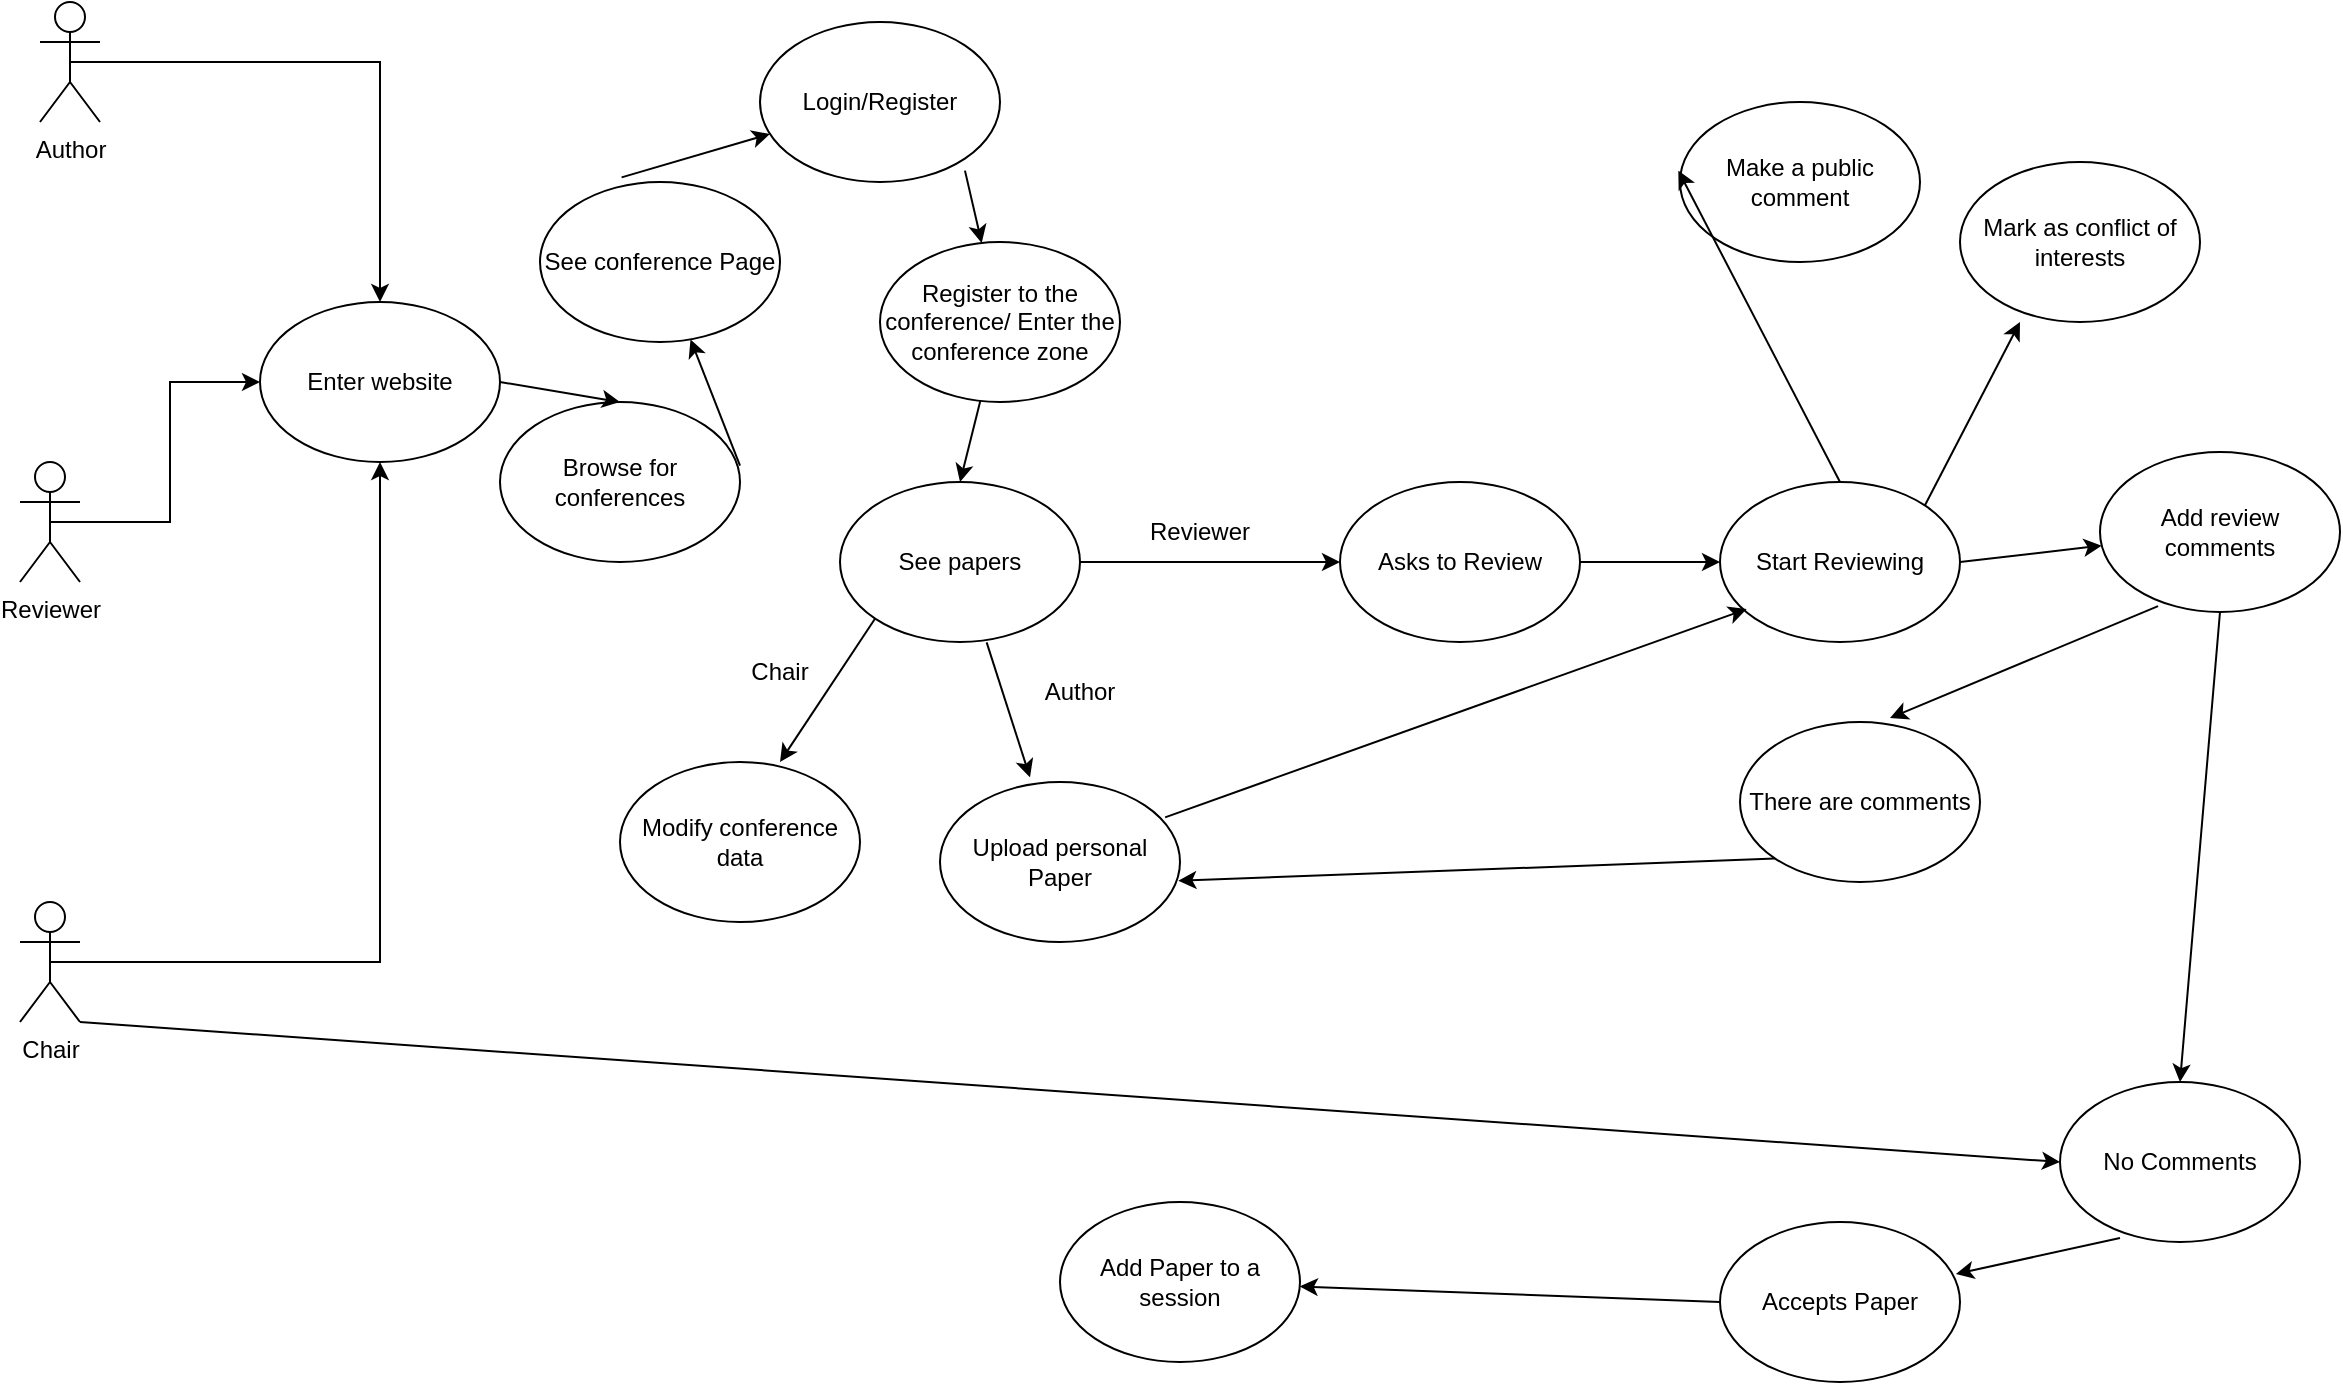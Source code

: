 <mxfile version="17.1.3" type="github">
  <diagram id="2HM-8lO5k_wtVmww8iGq" name="Page-1">
    <mxGraphModel dx="1422" dy="755" grid="1" gridSize="10" guides="1" tooltips="1" connect="1" arrows="1" fold="1" page="1" pageScale="1" pageWidth="850" pageHeight="1100" math="0" shadow="0">
      <root>
        <mxCell id="0" />
        <mxCell id="1" parent="0" />
        <mxCell id="B4I8ez_E7pYq7m58CyBX-11" style="edgeStyle=orthogonalEdgeStyle;rounded=0;orthogonalLoop=1;jettySize=auto;html=1;exitX=0.5;exitY=0.5;exitDx=0;exitDy=0;exitPerimeter=0;" edge="1" parent="1" source="B4I8ez_E7pYq7m58CyBX-1" target="B4I8ez_E7pYq7m58CyBX-9">
          <mxGeometry relative="1" as="geometry" />
        </mxCell>
        <mxCell id="B4I8ez_E7pYq7m58CyBX-1" value="Author&lt;br&gt;" style="shape=umlActor;verticalLabelPosition=bottom;verticalAlign=top;html=1;outlineConnect=0;" vertex="1" parent="1">
          <mxGeometry x="70" y="60" width="30" height="60" as="geometry" />
        </mxCell>
        <mxCell id="B4I8ez_E7pYq7m58CyBX-12" style="edgeStyle=orthogonalEdgeStyle;rounded=0;orthogonalLoop=1;jettySize=auto;html=1;exitX=0.5;exitY=0.5;exitDx=0;exitDy=0;exitPerimeter=0;" edge="1" parent="1" source="B4I8ez_E7pYq7m58CyBX-4" target="B4I8ez_E7pYq7m58CyBX-9">
          <mxGeometry relative="1" as="geometry" />
        </mxCell>
        <mxCell id="B4I8ez_E7pYq7m58CyBX-4" value="Reviewer&lt;br&gt;" style="shape=umlActor;verticalLabelPosition=bottom;verticalAlign=top;html=1;outlineConnect=0;" vertex="1" parent="1">
          <mxGeometry x="60" y="290" width="30" height="60" as="geometry" />
        </mxCell>
        <mxCell id="B4I8ez_E7pYq7m58CyBX-13" style="edgeStyle=orthogonalEdgeStyle;rounded=0;orthogonalLoop=1;jettySize=auto;html=1;exitX=0.5;exitY=0.5;exitDx=0;exitDy=0;exitPerimeter=0;" edge="1" parent="1" source="B4I8ez_E7pYq7m58CyBX-5" target="B4I8ez_E7pYq7m58CyBX-9">
          <mxGeometry relative="1" as="geometry" />
        </mxCell>
        <mxCell id="B4I8ez_E7pYq7m58CyBX-5" value="Chair" style="shape=umlActor;verticalLabelPosition=bottom;verticalAlign=top;html=1;outlineConnect=0;" vertex="1" parent="1">
          <mxGeometry x="60" y="510" width="30" height="60" as="geometry" />
        </mxCell>
        <mxCell id="B4I8ez_E7pYq7m58CyBX-7" value="Login/Register" style="ellipse;whiteSpace=wrap;html=1;" vertex="1" parent="1">
          <mxGeometry x="430" y="70" width="120" height="80" as="geometry" />
        </mxCell>
        <mxCell id="B4I8ez_E7pYq7m58CyBX-8" value="Register to the conference/ Enter the conference zone" style="ellipse;whiteSpace=wrap;html=1;" vertex="1" parent="1">
          <mxGeometry x="490" y="180" width="120" height="80" as="geometry" />
        </mxCell>
        <mxCell id="B4I8ez_E7pYq7m58CyBX-9" value="Enter website" style="ellipse;whiteSpace=wrap;html=1;" vertex="1" parent="1">
          <mxGeometry x="180" y="210" width="120" height="80" as="geometry" />
        </mxCell>
        <mxCell id="B4I8ez_E7pYq7m58CyBX-10" value="Browse for conferences" style="ellipse;whiteSpace=wrap;html=1;" vertex="1" parent="1">
          <mxGeometry x="300" y="260" width="120" height="80" as="geometry" />
        </mxCell>
        <mxCell id="B4I8ez_E7pYq7m58CyBX-15" value="" style="endArrow=classic;html=1;rounded=0;exitX=1;exitY=0.5;exitDx=0;exitDy=0;entryX=0.5;entryY=0;entryDx=0;entryDy=0;" edge="1" parent="1" source="B4I8ez_E7pYq7m58CyBX-9" target="B4I8ez_E7pYq7m58CyBX-10">
          <mxGeometry width="50" height="50" relative="1" as="geometry">
            <mxPoint x="410" y="360" as="sourcePoint" />
            <mxPoint x="460" y="310" as="targetPoint" />
          </mxGeometry>
        </mxCell>
        <mxCell id="B4I8ez_E7pYq7m58CyBX-16" value="See conference Page" style="ellipse;whiteSpace=wrap;html=1;" vertex="1" parent="1">
          <mxGeometry x="320" y="150" width="120" height="80" as="geometry" />
        </mxCell>
        <mxCell id="B4I8ez_E7pYq7m58CyBX-17" value="" style="endArrow=classic;html=1;rounded=0;exitX=1;exitY=0.398;exitDx=0;exitDy=0;exitPerimeter=0;" edge="1" parent="1" source="B4I8ez_E7pYq7m58CyBX-10" target="B4I8ez_E7pYq7m58CyBX-16">
          <mxGeometry width="50" height="50" relative="1" as="geometry">
            <mxPoint x="410" y="360" as="sourcePoint" />
            <mxPoint x="460" y="310" as="targetPoint" />
          </mxGeometry>
        </mxCell>
        <mxCell id="B4I8ez_E7pYq7m58CyBX-18" value="" style="endArrow=classic;html=1;rounded=0;exitX=0.34;exitY=-0.029;exitDx=0;exitDy=0;exitPerimeter=0;" edge="1" parent="1" source="B4I8ez_E7pYq7m58CyBX-16" target="B4I8ez_E7pYq7m58CyBX-7">
          <mxGeometry width="50" height="50" relative="1" as="geometry">
            <mxPoint x="440" y="190" as="sourcePoint" />
            <mxPoint x="490" y="140" as="targetPoint" />
          </mxGeometry>
        </mxCell>
        <mxCell id="B4I8ez_E7pYq7m58CyBX-19" value="" style="endArrow=classic;html=1;rounded=0;exitX=0.854;exitY=0.929;exitDx=0;exitDy=0;exitPerimeter=0;" edge="1" parent="1" source="B4I8ez_E7pYq7m58CyBX-7" target="B4I8ez_E7pYq7m58CyBX-8">
          <mxGeometry width="50" height="50" relative="1" as="geometry">
            <mxPoint x="410" y="360" as="sourcePoint" />
            <mxPoint x="460" y="310" as="targetPoint" />
          </mxGeometry>
        </mxCell>
        <mxCell id="B4I8ez_E7pYq7m58CyBX-20" value="See papers" style="ellipse;whiteSpace=wrap;html=1;" vertex="1" parent="1">
          <mxGeometry x="470" y="300" width="120" height="80" as="geometry" />
        </mxCell>
        <mxCell id="B4I8ez_E7pYq7m58CyBX-21" value="" style="endArrow=classic;html=1;rounded=0;entryX=0.5;entryY=0;entryDx=0;entryDy=0;" edge="1" parent="1" source="B4I8ez_E7pYq7m58CyBX-8" target="B4I8ez_E7pYq7m58CyBX-20">
          <mxGeometry width="50" height="50" relative="1" as="geometry">
            <mxPoint x="560" y="430" as="sourcePoint" />
            <mxPoint x="610" y="380" as="targetPoint" />
          </mxGeometry>
        </mxCell>
        <mxCell id="B4I8ez_E7pYq7m58CyBX-22" value="" style="endArrow=classic;html=1;rounded=0;exitX=0;exitY=1;exitDx=0;exitDy=0;" edge="1" parent="1" source="B4I8ez_E7pYq7m58CyBX-20">
          <mxGeometry width="50" height="50" relative="1" as="geometry">
            <mxPoint x="410" y="360" as="sourcePoint" />
            <mxPoint x="440" y="440" as="targetPoint" />
          </mxGeometry>
        </mxCell>
        <mxCell id="B4I8ez_E7pYq7m58CyBX-23" value="Modify conference data" style="ellipse;whiteSpace=wrap;html=1;" vertex="1" parent="1">
          <mxGeometry x="360" y="440" width="120" height="80" as="geometry" />
        </mxCell>
        <mxCell id="B4I8ez_E7pYq7m58CyBX-24" value="Chair" style="text;html=1;strokeColor=none;fillColor=none;align=center;verticalAlign=middle;whiteSpace=wrap;rounded=0;" vertex="1" parent="1">
          <mxGeometry x="410" y="380" width="60" height="30" as="geometry" />
        </mxCell>
        <mxCell id="B4I8ez_E7pYq7m58CyBX-25" value="Upload personal Paper" style="ellipse;whiteSpace=wrap;html=1;" vertex="1" parent="1">
          <mxGeometry x="520" y="450" width="120" height="80" as="geometry" />
        </mxCell>
        <mxCell id="B4I8ez_E7pYq7m58CyBX-26" value="" style="endArrow=classic;html=1;rounded=0;exitX=0.611;exitY=1.002;exitDx=0;exitDy=0;exitPerimeter=0;entryX=0.375;entryY=-0.029;entryDx=0;entryDy=0;entryPerimeter=0;" edge="1" parent="1" source="B4I8ez_E7pYq7m58CyBX-20" target="B4I8ez_E7pYq7m58CyBX-25">
          <mxGeometry width="50" height="50" relative="1" as="geometry">
            <mxPoint x="540" y="350" as="sourcePoint" />
            <mxPoint x="590" y="300" as="targetPoint" />
          </mxGeometry>
        </mxCell>
        <mxCell id="B4I8ez_E7pYq7m58CyBX-27" value="Author" style="text;html=1;strokeColor=none;fillColor=none;align=center;verticalAlign=middle;whiteSpace=wrap;rounded=0;" vertex="1" parent="1">
          <mxGeometry x="560" y="390" width="60" height="30" as="geometry" />
        </mxCell>
        <mxCell id="B4I8ez_E7pYq7m58CyBX-28" value="Asks to Review" style="ellipse;whiteSpace=wrap;html=1;" vertex="1" parent="1">
          <mxGeometry x="720" y="300" width="120" height="80" as="geometry" />
        </mxCell>
        <mxCell id="B4I8ez_E7pYq7m58CyBX-29" value="" style="endArrow=classic;html=1;rounded=0;exitX=1;exitY=0.5;exitDx=0;exitDy=0;" edge="1" parent="1" source="B4I8ez_E7pYq7m58CyBX-20" target="B4I8ez_E7pYq7m58CyBX-28">
          <mxGeometry width="50" height="50" relative="1" as="geometry">
            <mxPoint x="540" y="340" as="sourcePoint" />
            <mxPoint x="590" y="290" as="targetPoint" />
          </mxGeometry>
        </mxCell>
        <mxCell id="B4I8ez_E7pYq7m58CyBX-30" value="Reviewer" style="text;html=1;strokeColor=none;fillColor=none;align=center;verticalAlign=middle;whiteSpace=wrap;rounded=0;" vertex="1" parent="1">
          <mxGeometry x="620" y="310" width="60" height="30" as="geometry" />
        </mxCell>
        <mxCell id="B4I8ez_E7pYq7m58CyBX-31" value="" style="endArrow=classic;html=1;rounded=0;exitX=1;exitY=0.5;exitDx=0;exitDy=0;" edge="1" parent="1" source="B4I8ez_E7pYq7m58CyBX-28">
          <mxGeometry width="50" height="50" relative="1" as="geometry">
            <mxPoint x="870" y="340" as="sourcePoint" />
            <mxPoint x="910" y="340" as="targetPoint" />
          </mxGeometry>
        </mxCell>
        <mxCell id="B4I8ez_E7pYq7m58CyBX-32" value="Start Reviewing" style="ellipse;whiteSpace=wrap;html=1;" vertex="1" parent="1">
          <mxGeometry x="910" y="300" width="120" height="80" as="geometry" />
        </mxCell>
        <mxCell id="B4I8ez_E7pYq7m58CyBX-33" value="Add review comments" style="ellipse;whiteSpace=wrap;html=1;" vertex="1" parent="1">
          <mxGeometry x="1100" y="285" width="120" height="80" as="geometry" />
        </mxCell>
        <mxCell id="B4I8ez_E7pYq7m58CyBX-34" value="" style="endArrow=classic;html=1;rounded=0;exitX=1;exitY=0.5;exitDx=0;exitDy=0;" edge="1" parent="1" source="B4I8ez_E7pYq7m58CyBX-32" target="B4I8ez_E7pYq7m58CyBX-33">
          <mxGeometry width="50" height="50" relative="1" as="geometry">
            <mxPoint x="870" y="340" as="sourcePoint" />
            <mxPoint x="920" y="290" as="targetPoint" />
          </mxGeometry>
        </mxCell>
        <mxCell id="B4I8ez_E7pYq7m58CyBX-35" value="" style="endArrow=classic;html=1;rounded=0;exitX=1;exitY=0;exitDx=0;exitDy=0;entryX=0.25;entryY=1;entryDx=0;entryDy=0;entryPerimeter=0;" edge="1" parent="1" source="B4I8ez_E7pYq7m58CyBX-32" target="B4I8ez_E7pYq7m58CyBX-36">
          <mxGeometry width="50" height="50" relative="1" as="geometry">
            <mxPoint x="1040" y="290" as="sourcePoint" />
            <mxPoint x="1090" y="240" as="targetPoint" />
          </mxGeometry>
        </mxCell>
        <mxCell id="B4I8ez_E7pYq7m58CyBX-36" value="Mark as conflict of interests" style="ellipse;whiteSpace=wrap;html=1;" vertex="1" parent="1">
          <mxGeometry x="1030" y="140" width="120" height="80" as="geometry" />
        </mxCell>
        <mxCell id="B4I8ez_E7pYq7m58CyBX-37" value="Make a public comment" style="ellipse;whiteSpace=wrap;html=1;" vertex="1" parent="1">
          <mxGeometry x="890" y="110" width="120" height="80" as="geometry" />
        </mxCell>
        <mxCell id="B4I8ez_E7pYq7m58CyBX-38" value="" style="endArrow=classic;html=1;rounded=0;exitX=0.5;exitY=0;exitDx=0;exitDy=0;entryX=-0.007;entryY=0.429;entryDx=0;entryDy=0;entryPerimeter=0;" edge="1" parent="1" source="B4I8ez_E7pYq7m58CyBX-32" target="B4I8ez_E7pYq7m58CyBX-37">
          <mxGeometry width="50" height="50" relative="1" as="geometry">
            <mxPoint x="1000" y="450" as="sourcePoint" />
            <mxPoint x="1050" y="400" as="targetPoint" />
          </mxGeometry>
        </mxCell>
        <mxCell id="B4I8ez_E7pYq7m58CyBX-45" value="" style="endArrow=classic;html=1;rounded=0;entryX=0.993;entryY=0.617;entryDx=0;entryDy=0;entryPerimeter=0;exitX=0;exitY=1;exitDx=0;exitDy=0;" edge="1" parent="1" source="B4I8ez_E7pYq7m58CyBX-57" target="B4I8ez_E7pYq7m58CyBX-25">
          <mxGeometry width="50" height="50" relative="1" as="geometry">
            <mxPoint x="1030" y="490" as="sourcePoint" />
            <mxPoint x="940" y="320" as="targetPoint" />
          </mxGeometry>
        </mxCell>
        <mxCell id="B4I8ez_E7pYq7m58CyBX-46" value="" style="endArrow=classic;html=1;rounded=0;exitX=0.938;exitY=0.221;exitDx=0;exitDy=0;exitPerimeter=0;entryX=0.111;entryY=0.794;entryDx=0;entryDy=0;entryPerimeter=0;" edge="1" parent="1" source="B4I8ez_E7pYq7m58CyBX-25" target="B4I8ez_E7pYq7m58CyBX-32">
          <mxGeometry width="50" height="50" relative="1" as="geometry">
            <mxPoint x="790" y="490" as="sourcePoint" />
            <mxPoint x="840" y="440" as="targetPoint" />
          </mxGeometry>
        </mxCell>
        <mxCell id="B4I8ez_E7pYq7m58CyBX-49" value="" style="endArrow=classic;html=1;rounded=0;exitX=0.5;exitY=1;exitDx=0;exitDy=0;entryX=0.5;entryY=0;entryDx=0;entryDy=0;" edge="1" parent="1" source="B4I8ez_E7pYq7m58CyBX-33" target="B4I8ez_E7pYq7m58CyBX-50">
          <mxGeometry width="50" height="50" relative="1" as="geometry">
            <mxPoint x="860" y="370" as="sourcePoint" />
            <mxPoint x="1270" y="240" as="targetPoint" />
          </mxGeometry>
        </mxCell>
        <mxCell id="B4I8ez_E7pYq7m58CyBX-50" value="No Comments" style="ellipse;whiteSpace=wrap;html=1;" vertex="1" parent="1">
          <mxGeometry x="1080" y="600" width="120" height="80" as="geometry" />
        </mxCell>
        <mxCell id="B4I8ez_E7pYq7m58CyBX-51" value="Accepts Paper" style="ellipse;whiteSpace=wrap;html=1;" vertex="1" parent="1">
          <mxGeometry x="910" y="670" width="120" height="80" as="geometry" />
        </mxCell>
        <mxCell id="B4I8ez_E7pYq7m58CyBX-52" value="Add Paper to a session" style="ellipse;whiteSpace=wrap;html=1;" vertex="1" parent="1">
          <mxGeometry x="580" y="660" width="120" height="80" as="geometry" />
        </mxCell>
        <mxCell id="B4I8ez_E7pYq7m58CyBX-53" value="" style="endArrow=classic;html=1;rounded=0;exitX=1;exitY=1;exitDx=0;exitDy=0;exitPerimeter=0;entryX=0;entryY=0.5;entryDx=0;entryDy=0;" edge="1" parent="1" source="B4I8ez_E7pYq7m58CyBX-5" target="B4I8ez_E7pYq7m58CyBX-50">
          <mxGeometry width="50" height="50" relative="1" as="geometry">
            <mxPoint x="750" y="460" as="sourcePoint" />
            <mxPoint x="800" y="410" as="targetPoint" />
          </mxGeometry>
        </mxCell>
        <mxCell id="B4I8ez_E7pYq7m58CyBX-55" value="" style="endArrow=classic;html=1;rounded=0;exitX=0.25;exitY=0.975;exitDx=0;exitDy=0;exitPerimeter=0;entryX=0.983;entryY=0.325;entryDx=0;entryDy=0;entryPerimeter=0;" edge="1" parent="1" source="B4I8ez_E7pYq7m58CyBX-50" target="B4I8ez_E7pYq7m58CyBX-51">
          <mxGeometry width="50" height="50" relative="1" as="geometry">
            <mxPoint x="1160" y="770" as="sourcePoint" />
            <mxPoint x="1210" y="720" as="targetPoint" />
          </mxGeometry>
        </mxCell>
        <mxCell id="B4I8ez_E7pYq7m58CyBX-56" value="" style="endArrow=classic;html=1;rounded=0;exitX=0;exitY=0.5;exitDx=0;exitDy=0;" edge="1" parent="1" source="B4I8ez_E7pYq7m58CyBX-51" target="B4I8ez_E7pYq7m58CyBX-52">
          <mxGeometry width="50" height="50" relative="1" as="geometry">
            <mxPoint x="810" y="740" as="sourcePoint" />
            <mxPoint x="860" y="690" as="targetPoint" />
          </mxGeometry>
        </mxCell>
        <mxCell id="B4I8ez_E7pYq7m58CyBX-57" value="There are comments" style="ellipse;whiteSpace=wrap;html=1;" vertex="1" parent="1">
          <mxGeometry x="920" y="420" width="120" height="80" as="geometry" />
        </mxCell>
        <mxCell id="B4I8ez_E7pYq7m58CyBX-58" value="" style="endArrow=classic;html=1;rounded=0;exitX=0.242;exitY=0.963;exitDx=0;exitDy=0;exitPerimeter=0;entryX=0.625;entryY=-0.025;entryDx=0;entryDy=0;entryPerimeter=0;" edge="1" parent="1" source="B4I8ez_E7pYq7m58CyBX-33" target="B4I8ez_E7pYq7m58CyBX-57">
          <mxGeometry width="50" height="50" relative="1" as="geometry">
            <mxPoint x="1170" y="430" as="sourcePoint" />
            <mxPoint x="1220" y="380" as="targetPoint" />
          </mxGeometry>
        </mxCell>
      </root>
    </mxGraphModel>
  </diagram>
</mxfile>
